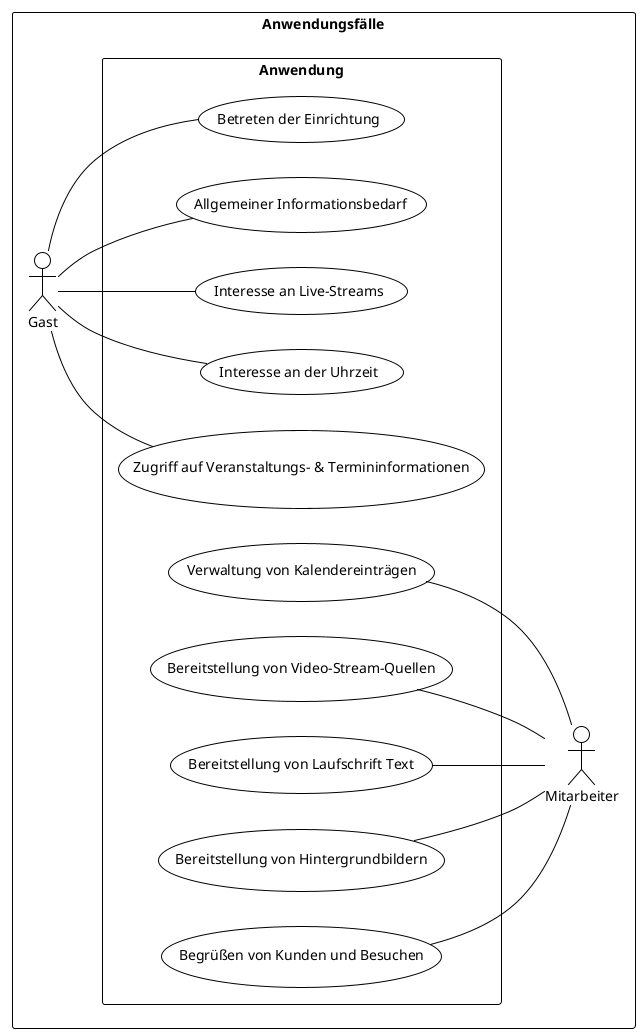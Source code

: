 @startuml
!theme plain
left to right direction
skinparam packageStyle rectangle

rectangle "Anwendungsfälle" {
    actor "Gast" as guest
    actor "Mitarbeiter" as staff
    rectangle "Anwendung" {
        usecase "Betreten der Einrichtung" as spawn
        usecase "Allgemeiner Informationsbedarf" as info
        usecase "Interesse an Live-Streams" as live_like
        usecase "Interesse an der Uhrzeit" as time
        usecase "Zugriff auf Veranstaltungs- & Termininformationen" as event_customer
        usecase "Verwaltung von Kalendereinträgen" as event_employee
        usecase "Bereitstellung von Video-Stream-Quellen" as live_some
        usecase "Bereitstellung von Laufschrift Text" as marquee
        usecase "Bereitstellung von Hintergrundbildern" as bg
        usecase "Begrüßen von Kunden und Besuchen" as greet
    }

    guest -- spawn
    guest -- info
    guest -- live_like
    guest -- time
    guest -- event_customer

    bg -- staff
    marquee -- staff
    live_some -- staff
    event_employee -- staff
    greet -- staff
}
@enduml
